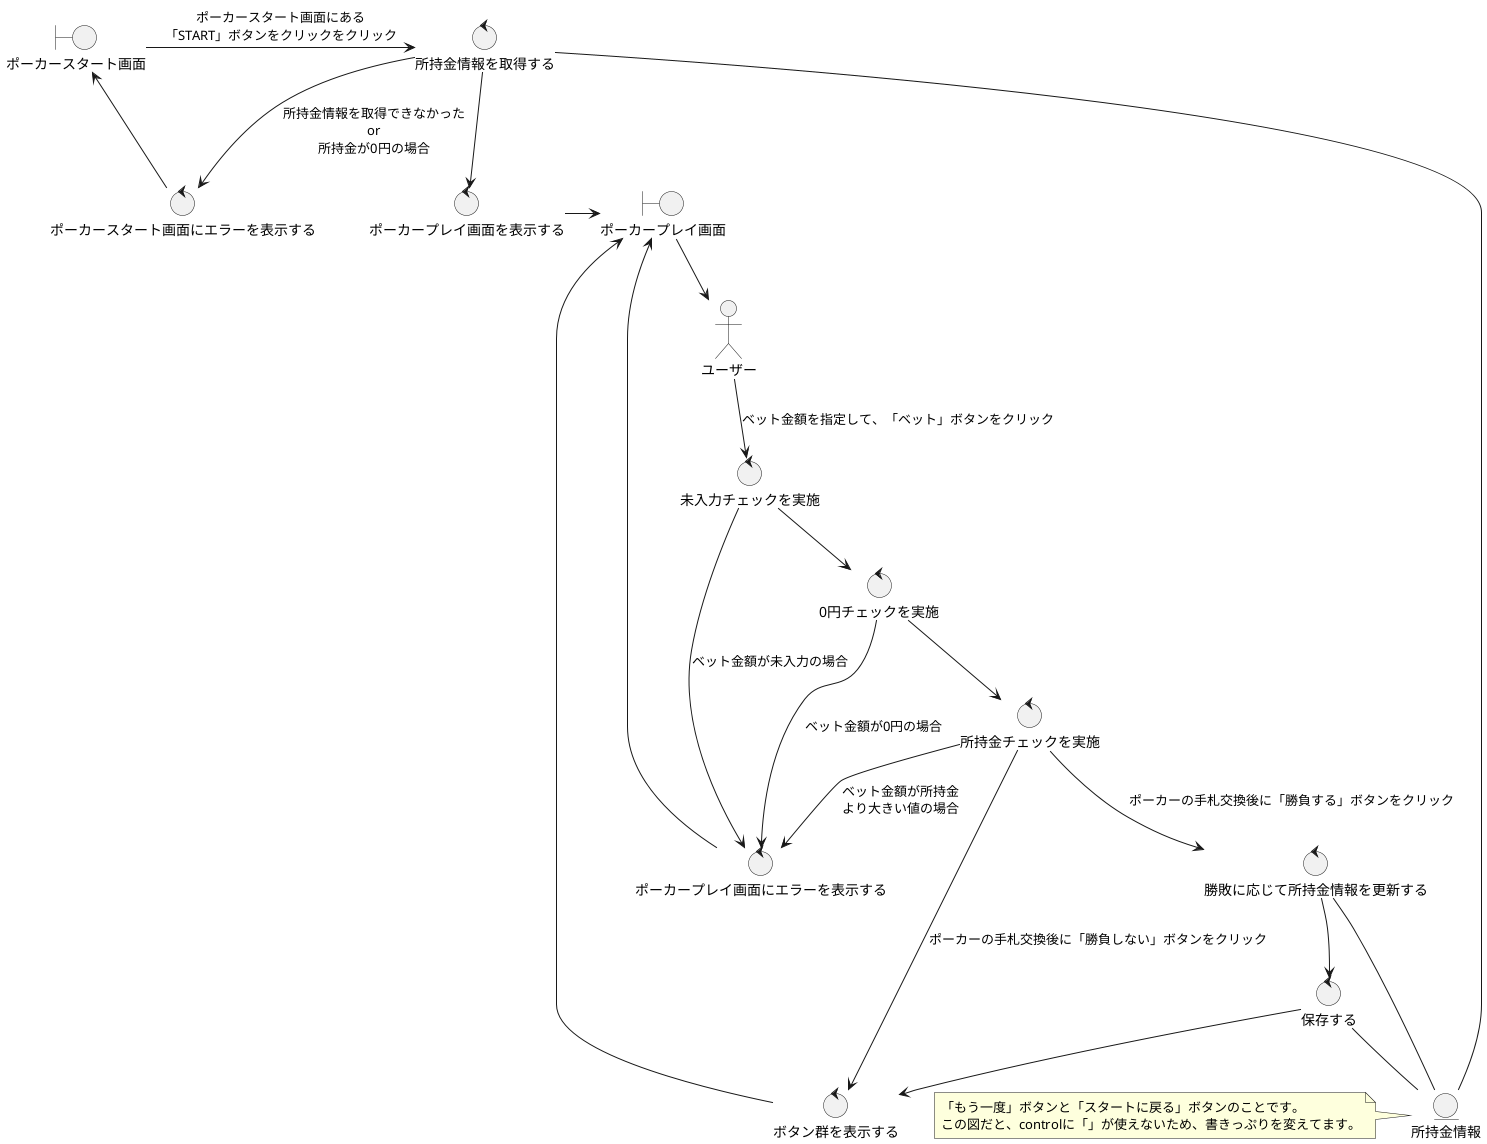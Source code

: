 @startuml

actor ユーザー

boundary ポーカースタート画面
boundary ポーカープレイ画面
control 所持金情報を取得する
control ポーカープレイ画面を表示する
control 未入力チェックを実施
control 0円チェックを実施
control 所持金チェックを実施
control 勝敗に応じて所持金情報を更新する
control 保存する
control ボタン群を表示する
control ポーカースタート画面にエラーを表示する
control ポーカープレイ画面にエラーを表示する
entity 所持金情報


'基本コース
ポーカースタート画面 -right-> 所持金情報を取得する: ポーカースタート画面にある\n「START」ボタンをクリックをクリック
所持金情報を取得する --> ポーカープレイ画面を表示する
ポーカープレイ画面を表示する -right-> ポーカープレイ画面
ポーカープレイ画面 -down-> ユーザー
ユーザー --> 未入力チェックを実施 : ベット金額を指定して、「ベット」ボタンをクリック
未入力チェックを実施 --> 0円チェックを実施
0円チェックを実施 --> 所持金チェックを実施
所持金チェックを実施 --> 勝敗に応じて所持金情報を更新する : ポーカーの手札交換後に「勝負する」ボタンをクリック
勝敗に応じて所持金情報を更新する --> 保存する
保存する --> ボタン群を表示する
ボタン群を表示する --> ポーカープレイ画面
note left : 「もう一度」ボタンと「スタートに戻る」ボタンのことです。\nこの図だと、controlに「」が使えないため、書きっぷりを変えてます。

所持金情報を取得する -- 所持金情報
勝敗に応じて所持金情報を更新する -- 所持金情報
保存する -- 所持金情報

'代替コース
所持金情報を取得する --> ポーカースタート画面にエラーを表示する : 所持金情報を取得できなかった\nor\n所持金が0円の場合
未入力チェックを実施 --> ポーカープレイ画面にエラーを表示する : ベット金額が未入力の場合
0円チェックを実施 --> ポーカープレイ画面にエラーを表示する : ベット金額が0円の場合
所持金チェックを実施 --> ポーカープレイ画面にエラーを表示する : ベット金額が所持金\nより大きい値の場合
所持金チェックを実施 --> ボタン群を表示する : ポーカーの手札交換後に「勝負しない」ボタンをクリック

ポーカースタート画面にエラーを表示する --> ポーカースタート画面
ポーカープレイ画面にエラーを表示する --> ポーカープレイ画面

@enduml
